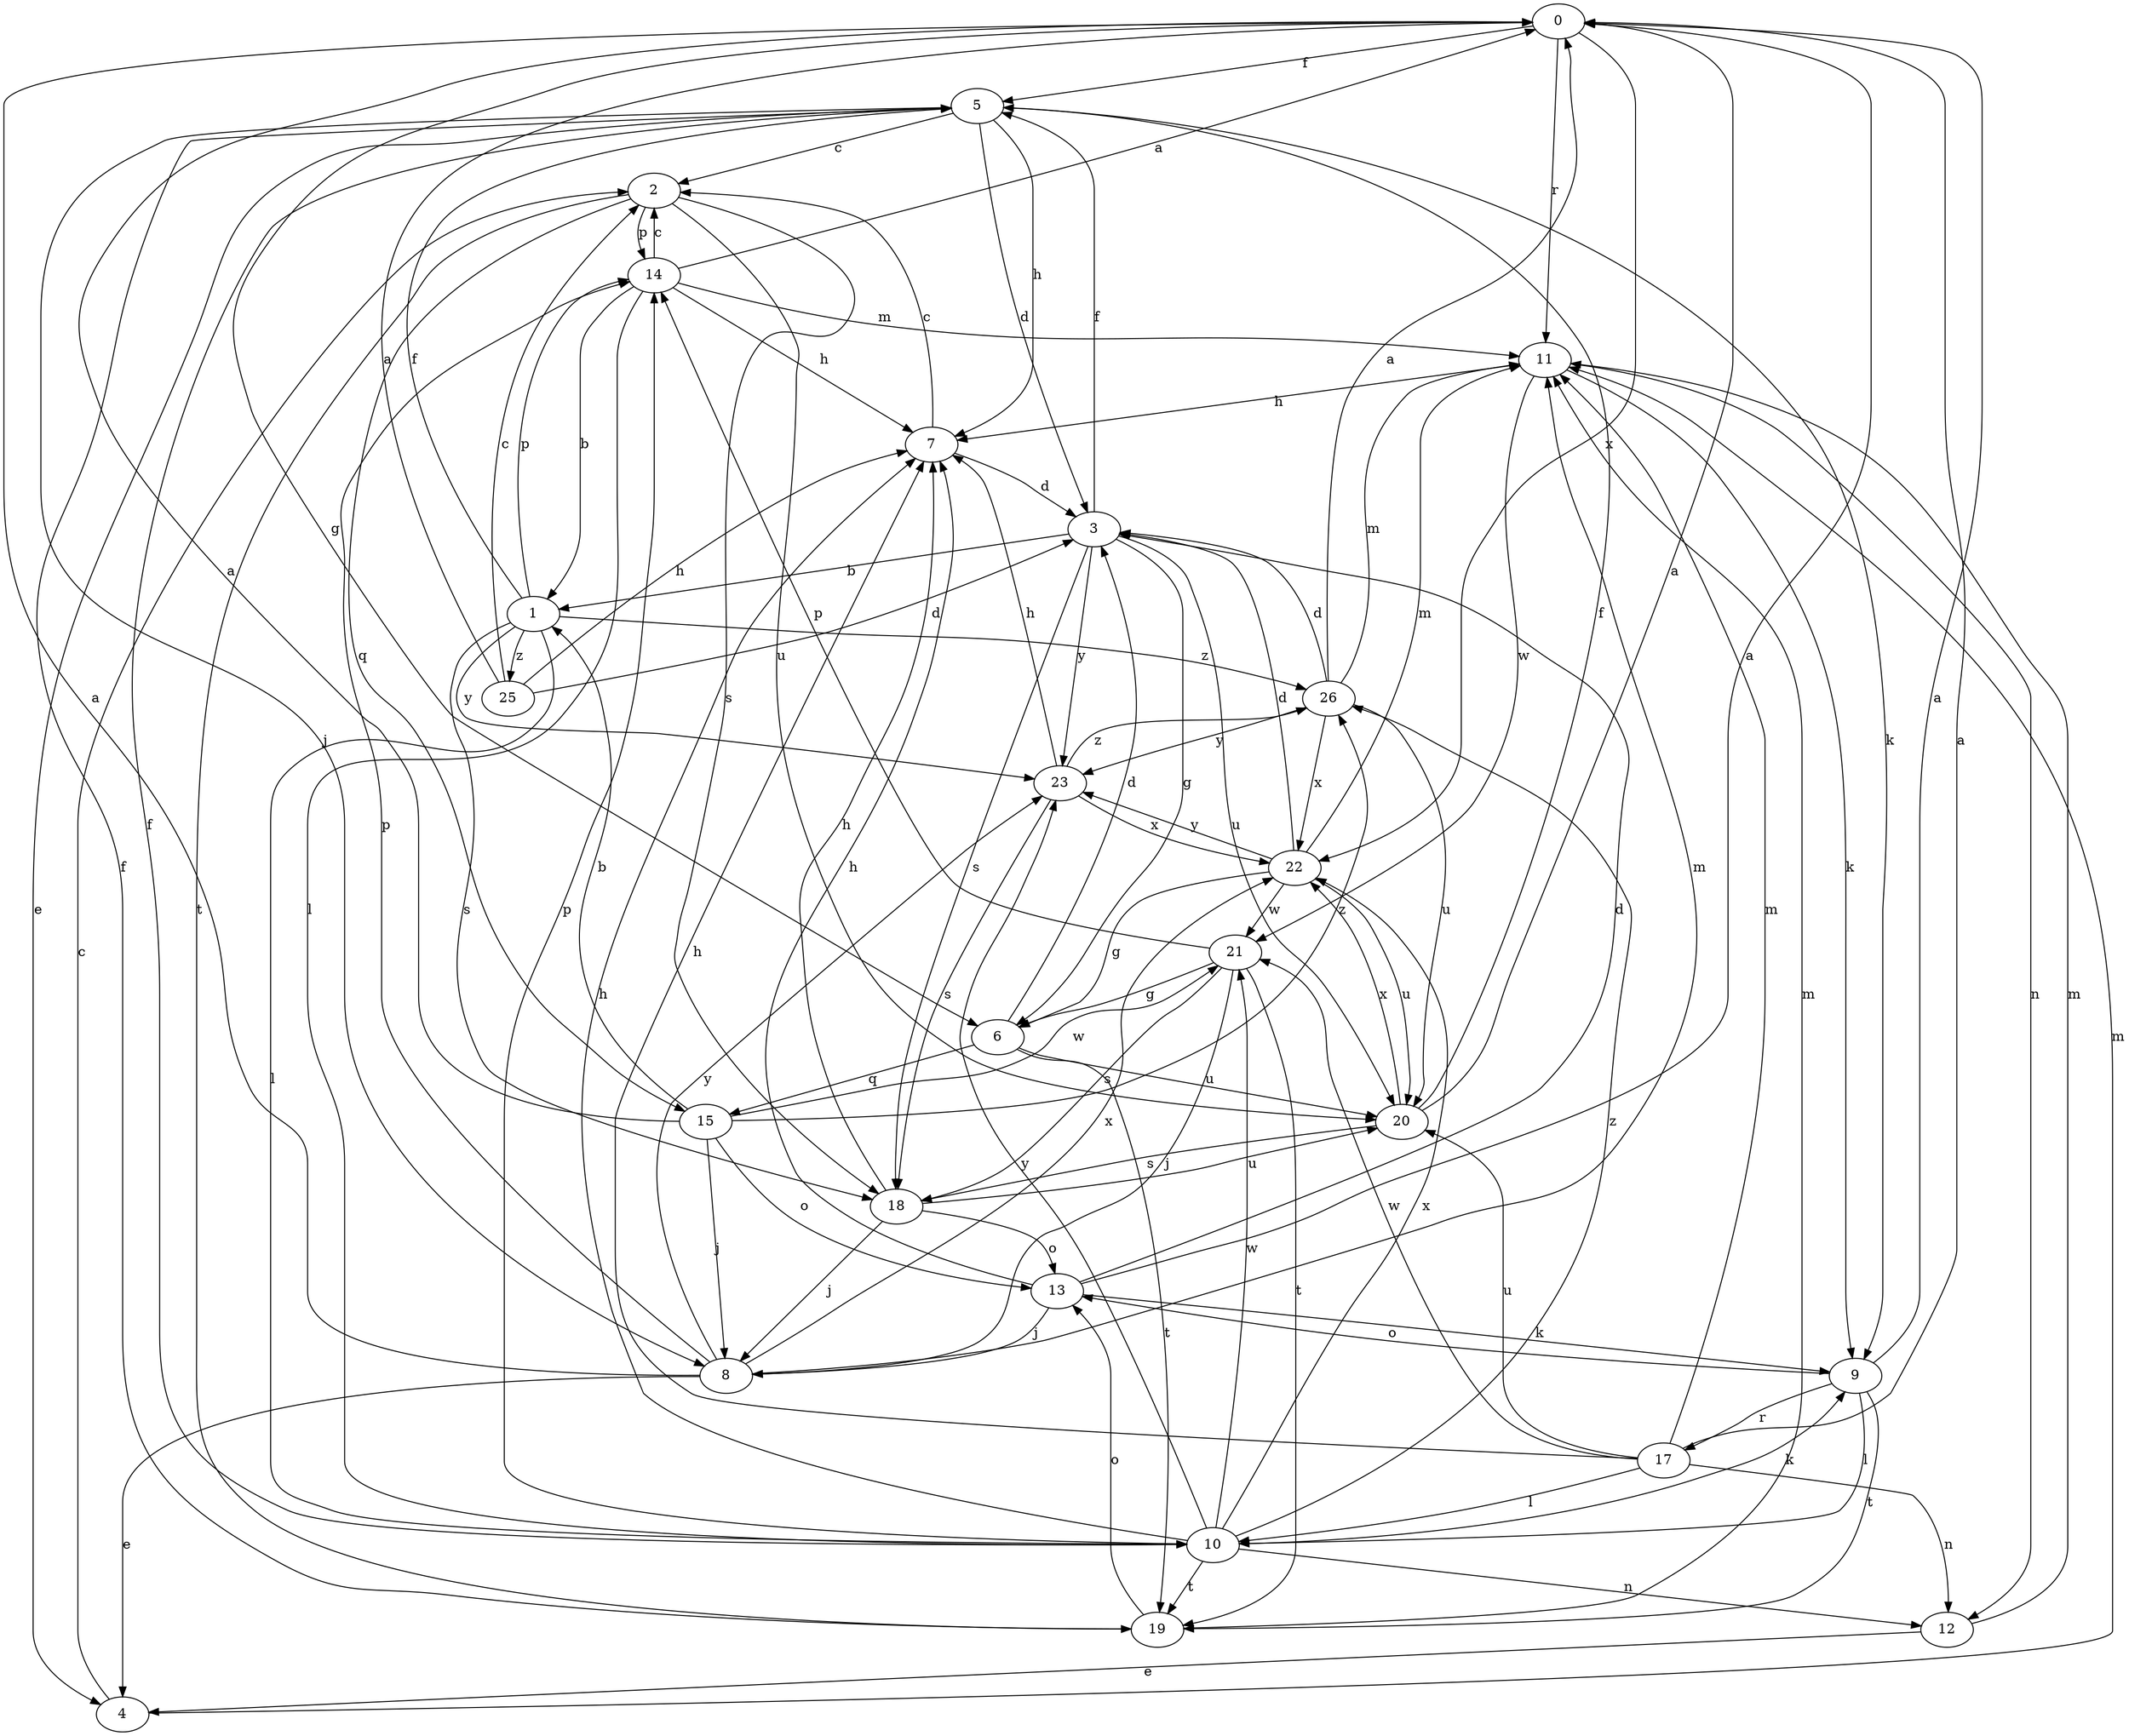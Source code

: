 strict digraph  {
0;
1;
2;
3;
4;
5;
6;
7;
8;
9;
10;
11;
12;
13;
14;
15;
17;
18;
19;
20;
21;
22;
23;
25;
26;
0 -> 5  [label=f];
0 -> 6  [label=g];
0 -> 22  [label=x];
0 -> 11  [label=r];
1 -> 5  [label=f];
1 -> 10  [label=l];
1 -> 14  [label=p];
1 -> 18  [label=s];
1 -> 23  [label=y];
1 -> 25  [label=z];
1 -> 26  [label=z];
2 -> 14  [label=p];
2 -> 15  [label=q];
2 -> 18  [label=s];
2 -> 19  [label=t];
2 -> 20  [label=u];
3 -> 1  [label=b];
3 -> 5  [label=f];
3 -> 6  [label=g];
3 -> 18  [label=s];
3 -> 20  [label=u];
3 -> 23  [label=y];
4 -> 2  [label=c];
4 -> 11  [label=m];
5 -> 2  [label=c];
5 -> 3  [label=d];
5 -> 4  [label=e];
5 -> 7  [label=h];
5 -> 8  [label=j];
5 -> 9  [label=k];
6 -> 3  [label=d];
6 -> 15  [label=q];
6 -> 19  [label=t];
6 -> 20  [label=u];
7 -> 2  [label=c];
7 -> 3  [label=d];
8 -> 0  [label=a];
8 -> 4  [label=e];
8 -> 11  [label=m];
8 -> 14  [label=p];
8 -> 22  [label=x];
8 -> 23  [label=y];
9 -> 0  [label=a];
9 -> 10  [label=l];
9 -> 13  [label=o];
9 -> 17  [label=r];
9 -> 19  [label=t];
10 -> 5  [label=f];
10 -> 7  [label=h];
10 -> 9  [label=k];
10 -> 12  [label=n];
10 -> 14  [label=p];
10 -> 19  [label=t];
10 -> 21  [label=w];
10 -> 22  [label=x];
10 -> 23  [label=y];
10 -> 26  [label=z];
11 -> 7  [label=h];
11 -> 9  [label=k];
11 -> 12  [label=n];
11 -> 21  [label=w];
12 -> 4  [label=e];
12 -> 11  [label=m];
13 -> 0  [label=a];
13 -> 3  [label=d];
13 -> 7  [label=h];
13 -> 8  [label=j];
13 -> 9  [label=k];
14 -> 0  [label=a];
14 -> 1  [label=b];
14 -> 2  [label=c];
14 -> 7  [label=h];
14 -> 10  [label=l];
14 -> 11  [label=m];
15 -> 0  [label=a];
15 -> 1  [label=b];
15 -> 8  [label=j];
15 -> 13  [label=o];
15 -> 21  [label=w];
15 -> 26  [label=z];
17 -> 0  [label=a];
17 -> 7  [label=h];
17 -> 10  [label=l];
17 -> 11  [label=m];
17 -> 12  [label=n];
17 -> 20  [label=u];
17 -> 21  [label=w];
18 -> 7  [label=h];
18 -> 8  [label=j];
18 -> 13  [label=o];
18 -> 20  [label=u];
19 -> 5  [label=f];
19 -> 11  [label=m];
19 -> 13  [label=o];
20 -> 0  [label=a];
20 -> 5  [label=f];
20 -> 18  [label=s];
20 -> 22  [label=x];
21 -> 6  [label=g];
21 -> 8  [label=j];
21 -> 14  [label=p];
21 -> 18  [label=s];
21 -> 19  [label=t];
22 -> 3  [label=d];
22 -> 6  [label=g];
22 -> 11  [label=m];
22 -> 20  [label=u];
22 -> 21  [label=w];
22 -> 23  [label=y];
23 -> 7  [label=h];
23 -> 18  [label=s];
23 -> 22  [label=x];
23 -> 26  [label=z];
25 -> 0  [label=a];
25 -> 2  [label=c];
25 -> 3  [label=d];
25 -> 7  [label=h];
26 -> 0  [label=a];
26 -> 3  [label=d];
26 -> 11  [label=m];
26 -> 20  [label=u];
26 -> 22  [label=x];
26 -> 23  [label=y];
}
